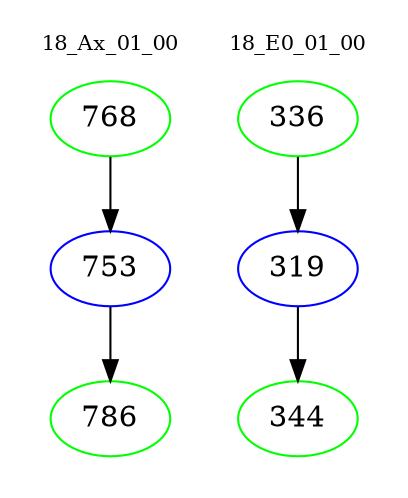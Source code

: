 digraph{
subgraph cluster_0 {
color = white
label = "18_Ax_01_00";
fontsize=10;
T0_768 [label="768", color="green"]
T0_768 -> T0_753 [color="black"]
T0_753 [label="753", color="blue"]
T0_753 -> T0_786 [color="black"]
T0_786 [label="786", color="green"]
}
subgraph cluster_1 {
color = white
label = "18_E0_01_00";
fontsize=10;
T1_336 [label="336", color="green"]
T1_336 -> T1_319 [color="black"]
T1_319 [label="319", color="blue"]
T1_319 -> T1_344 [color="black"]
T1_344 [label="344", color="green"]
}
}
